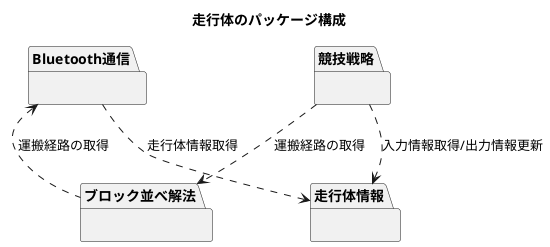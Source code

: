 @startuml

title 走行体のパッケージ構成

package Bluetooth通信{

}

package 競技戦略 {
}


package ブロック並べ解法 {
}


package 走行体情報 {
}

Bluetooth通信 ..> 走行体情報  : 走行体情報取得
Bluetooth通信 <.. ブロック並べ解法 : 運搬経路の取得
競技戦略 ..> 走行体情報 : 入力情報取得/出力情報更新

競技戦略 ..> ブロック並べ解法 : 運搬経路の取得


@enduml